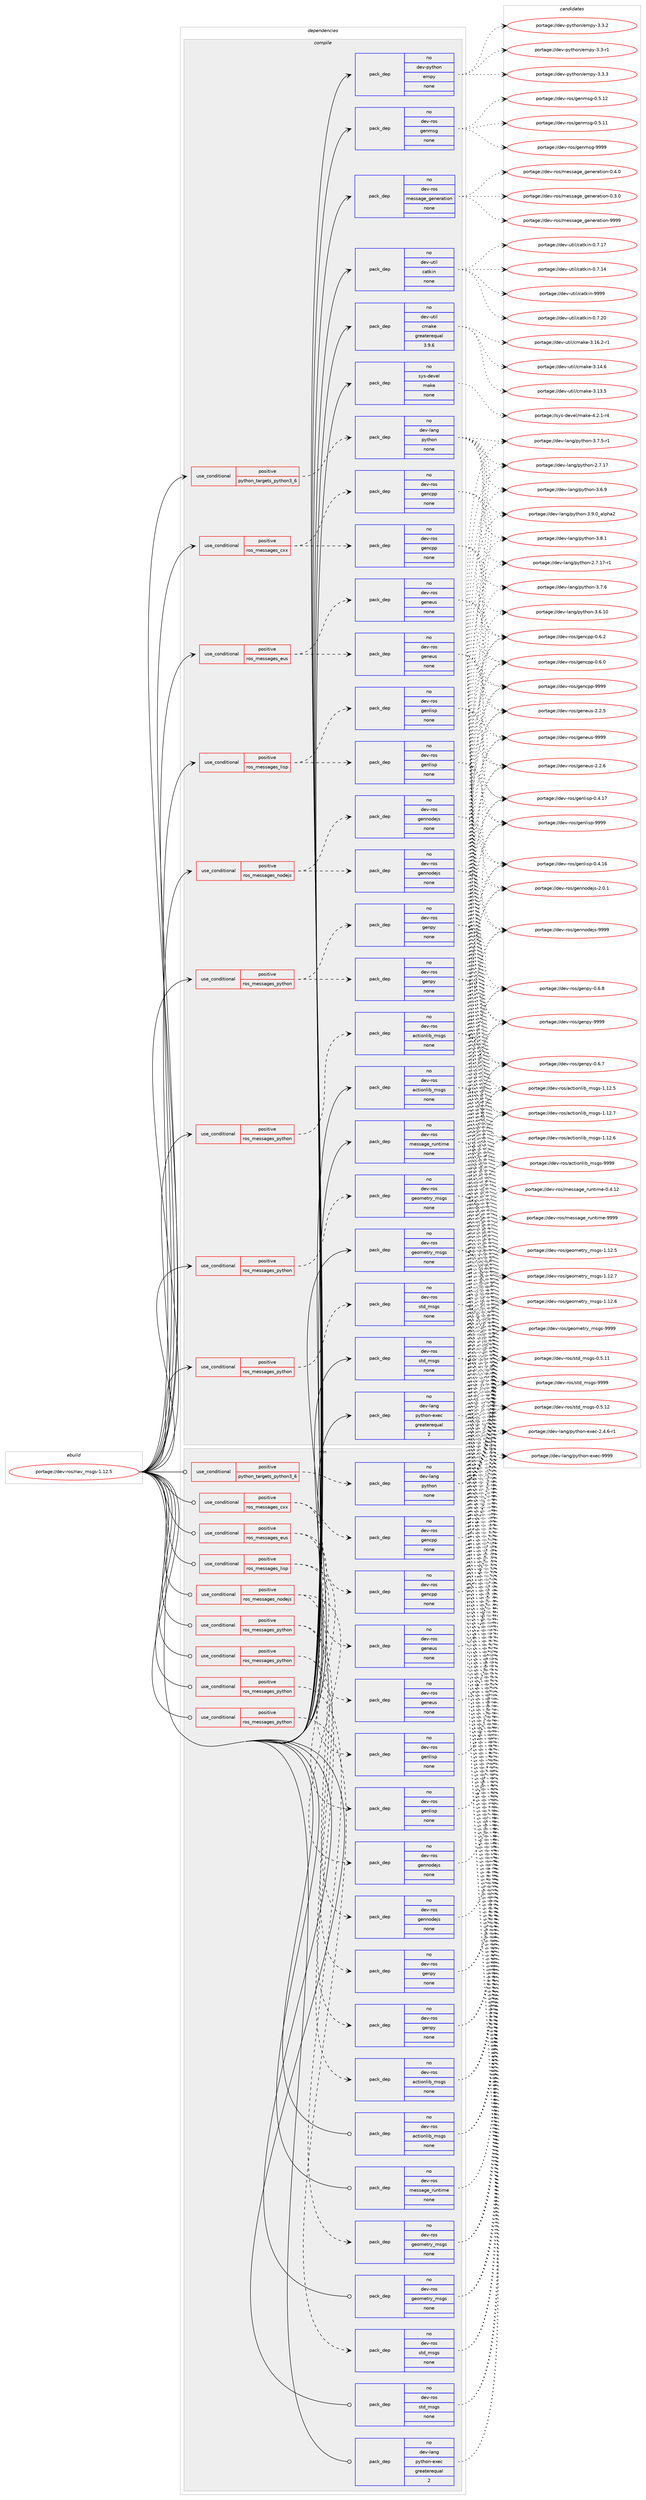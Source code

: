 digraph prolog {

# *************
# Graph options
# *************

newrank=true;
concentrate=true;
compound=true;
graph [rankdir=LR,fontname=Helvetica,fontsize=10,ranksep=1.5];#, ranksep=2.5, nodesep=0.2];
edge  [arrowhead=vee];
node  [fontname=Helvetica,fontsize=10];

# **********
# The ebuild
# **********

subgraph cluster_leftcol {
color=gray;
label=<<i>ebuild</i>>;
id [label="portage://dev-ros/nav_msgs-1.12.5", color=red, width=4, href="../dev-ros/nav_msgs-1.12.5.svg"];
}

# ****************
# The dependencies
# ****************

subgraph cluster_midcol {
color=gray;
label=<<i>dependencies</i>>;
subgraph cluster_compile {
fillcolor="#eeeeee";
style=filled;
label=<<i>compile</i>>;
subgraph cond99477 {
dependency396145 [label=<<TABLE BORDER="0" CELLBORDER="1" CELLSPACING="0" CELLPADDING="4"><TR><TD ROWSPAN="3" CELLPADDING="10">use_conditional</TD></TR><TR><TD>positive</TD></TR><TR><TD>python_targets_python3_6</TD></TR></TABLE>>, shape=none, color=red];
subgraph pack291815 {
dependency396146 [label=<<TABLE BORDER="0" CELLBORDER="1" CELLSPACING="0" CELLPADDING="4" WIDTH="220"><TR><TD ROWSPAN="6" CELLPADDING="30">pack_dep</TD></TR><TR><TD WIDTH="110">no</TD></TR><TR><TD>dev-lang</TD></TR><TR><TD>python</TD></TR><TR><TD>none</TD></TR><TR><TD></TD></TR></TABLE>>, shape=none, color=blue];
}
dependency396145:e -> dependency396146:w [weight=20,style="dashed",arrowhead="vee"];
}
id:e -> dependency396145:w [weight=20,style="solid",arrowhead="vee"];
subgraph cond99478 {
dependency396147 [label=<<TABLE BORDER="0" CELLBORDER="1" CELLSPACING="0" CELLPADDING="4"><TR><TD ROWSPAN="3" CELLPADDING="10">use_conditional</TD></TR><TR><TD>positive</TD></TR><TR><TD>ros_messages_cxx</TD></TR></TABLE>>, shape=none, color=red];
subgraph pack291816 {
dependency396148 [label=<<TABLE BORDER="0" CELLBORDER="1" CELLSPACING="0" CELLPADDING="4" WIDTH="220"><TR><TD ROWSPAN="6" CELLPADDING="30">pack_dep</TD></TR><TR><TD WIDTH="110">no</TD></TR><TR><TD>dev-ros</TD></TR><TR><TD>gencpp</TD></TR><TR><TD>none</TD></TR><TR><TD></TD></TR></TABLE>>, shape=none, color=blue];
}
dependency396147:e -> dependency396148:w [weight=20,style="dashed",arrowhead="vee"];
subgraph pack291817 {
dependency396149 [label=<<TABLE BORDER="0" CELLBORDER="1" CELLSPACING="0" CELLPADDING="4" WIDTH="220"><TR><TD ROWSPAN="6" CELLPADDING="30">pack_dep</TD></TR><TR><TD WIDTH="110">no</TD></TR><TR><TD>dev-ros</TD></TR><TR><TD>gencpp</TD></TR><TR><TD>none</TD></TR><TR><TD></TD></TR></TABLE>>, shape=none, color=blue];
}
dependency396147:e -> dependency396149:w [weight=20,style="dashed",arrowhead="vee"];
}
id:e -> dependency396147:w [weight=20,style="solid",arrowhead="vee"];
subgraph cond99479 {
dependency396150 [label=<<TABLE BORDER="0" CELLBORDER="1" CELLSPACING="0" CELLPADDING="4"><TR><TD ROWSPAN="3" CELLPADDING="10">use_conditional</TD></TR><TR><TD>positive</TD></TR><TR><TD>ros_messages_eus</TD></TR></TABLE>>, shape=none, color=red];
subgraph pack291818 {
dependency396151 [label=<<TABLE BORDER="0" CELLBORDER="1" CELLSPACING="0" CELLPADDING="4" WIDTH="220"><TR><TD ROWSPAN="6" CELLPADDING="30">pack_dep</TD></TR><TR><TD WIDTH="110">no</TD></TR><TR><TD>dev-ros</TD></TR><TR><TD>geneus</TD></TR><TR><TD>none</TD></TR><TR><TD></TD></TR></TABLE>>, shape=none, color=blue];
}
dependency396150:e -> dependency396151:w [weight=20,style="dashed",arrowhead="vee"];
subgraph pack291819 {
dependency396152 [label=<<TABLE BORDER="0" CELLBORDER="1" CELLSPACING="0" CELLPADDING="4" WIDTH="220"><TR><TD ROWSPAN="6" CELLPADDING="30">pack_dep</TD></TR><TR><TD WIDTH="110">no</TD></TR><TR><TD>dev-ros</TD></TR><TR><TD>geneus</TD></TR><TR><TD>none</TD></TR><TR><TD></TD></TR></TABLE>>, shape=none, color=blue];
}
dependency396150:e -> dependency396152:w [weight=20,style="dashed",arrowhead="vee"];
}
id:e -> dependency396150:w [weight=20,style="solid",arrowhead="vee"];
subgraph cond99480 {
dependency396153 [label=<<TABLE BORDER="0" CELLBORDER="1" CELLSPACING="0" CELLPADDING="4"><TR><TD ROWSPAN="3" CELLPADDING="10">use_conditional</TD></TR><TR><TD>positive</TD></TR><TR><TD>ros_messages_lisp</TD></TR></TABLE>>, shape=none, color=red];
subgraph pack291820 {
dependency396154 [label=<<TABLE BORDER="0" CELLBORDER="1" CELLSPACING="0" CELLPADDING="4" WIDTH="220"><TR><TD ROWSPAN="6" CELLPADDING="30">pack_dep</TD></TR><TR><TD WIDTH="110">no</TD></TR><TR><TD>dev-ros</TD></TR><TR><TD>genlisp</TD></TR><TR><TD>none</TD></TR><TR><TD></TD></TR></TABLE>>, shape=none, color=blue];
}
dependency396153:e -> dependency396154:w [weight=20,style="dashed",arrowhead="vee"];
subgraph pack291821 {
dependency396155 [label=<<TABLE BORDER="0" CELLBORDER="1" CELLSPACING="0" CELLPADDING="4" WIDTH="220"><TR><TD ROWSPAN="6" CELLPADDING="30">pack_dep</TD></TR><TR><TD WIDTH="110">no</TD></TR><TR><TD>dev-ros</TD></TR><TR><TD>genlisp</TD></TR><TR><TD>none</TD></TR><TR><TD></TD></TR></TABLE>>, shape=none, color=blue];
}
dependency396153:e -> dependency396155:w [weight=20,style="dashed",arrowhead="vee"];
}
id:e -> dependency396153:w [weight=20,style="solid",arrowhead="vee"];
subgraph cond99481 {
dependency396156 [label=<<TABLE BORDER="0" CELLBORDER="1" CELLSPACING="0" CELLPADDING="4"><TR><TD ROWSPAN="3" CELLPADDING="10">use_conditional</TD></TR><TR><TD>positive</TD></TR><TR><TD>ros_messages_nodejs</TD></TR></TABLE>>, shape=none, color=red];
subgraph pack291822 {
dependency396157 [label=<<TABLE BORDER="0" CELLBORDER="1" CELLSPACING="0" CELLPADDING="4" WIDTH="220"><TR><TD ROWSPAN="6" CELLPADDING="30">pack_dep</TD></TR><TR><TD WIDTH="110">no</TD></TR><TR><TD>dev-ros</TD></TR><TR><TD>gennodejs</TD></TR><TR><TD>none</TD></TR><TR><TD></TD></TR></TABLE>>, shape=none, color=blue];
}
dependency396156:e -> dependency396157:w [weight=20,style="dashed",arrowhead="vee"];
subgraph pack291823 {
dependency396158 [label=<<TABLE BORDER="0" CELLBORDER="1" CELLSPACING="0" CELLPADDING="4" WIDTH="220"><TR><TD ROWSPAN="6" CELLPADDING="30">pack_dep</TD></TR><TR><TD WIDTH="110">no</TD></TR><TR><TD>dev-ros</TD></TR><TR><TD>gennodejs</TD></TR><TR><TD>none</TD></TR><TR><TD></TD></TR></TABLE>>, shape=none, color=blue];
}
dependency396156:e -> dependency396158:w [weight=20,style="dashed",arrowhead="vee"];
}
id:e -> dependency396156:w [weight=20,style="solid",arrowhead="vee"];
subgraph cond99482 {
dependency396159 [label=<<TABLE BORDER="0" CELLBORDER="1" CELLSPACING="0" CELLPADDING="4"><TR><TD ROWSPAN="3" CELLPADDING="10">use_conditional</TD></TR><TR><TD>positive</TD></TR><TR><TD>ros_messages_python</TD></TR></TABLE>>, shape=none, color=red];
subgraph pack291824 {
dependency396160 [label=<<TABLE BORDER="0" CELLBORDER="1" CELLSPACING="0" CELLPADDING="4" WIDTH="220"><TR><TD ROWSPAN="6" CELLPADDING="30">pack_dep</TD></TR><TR><TD WIDTH="110">no</TD></TR><TR><TD>dev-ros</TD></TR><TR><TD>actionlib_msgs</TD></TR><TR><TD>none</TD></TR><TR><TD></TD></TR></TABLE>>, shape=none, color=blue];
}
dependency396159:e -> dependency396160:w [weight=20,style="dashed",arrowhead="vee"];
}
id:e -> dependency396159:w [weight=20,style="solid",arrowhead="vee"];
subgraph cond99483 {
dependency396161 [label=<<TABLE BORDER="0" CELLBORDER="1" CELLSPACING="0" CELLPADDING="4"><TR><TD ROWSPAN="3" CELLPADDING="10">use_conditional</TD></TR><TR><TD>positive</TD></TR><TR><TD>ros_messages_python</TD></TR></TABLE>>, shape=none, color=red];
subgraph pack291825 {
dependency396162 [label=<<TABLE BORDER="0" CELLBORDER="1" CELLSPACING="0" CELLPADDING="4" WIDTH="220"><TR><TD ROWSPAN="6" CELLPADDING="30">pack_dep</TD></TR><TR><TD WIDTH="110">no</TD></TR><TR><TD>dev-ros</TD></TR><TR><TD>genpy</TD></TR><TR><TD>none</TD></TR><TR><TD></TD></TR></TABLE>>, shape=none, color=blue];
}
dependency396161:e -> dependency396162:w [weight=20,style="dashed",arrowhead="vee"];
subgraph pack291826 {
dependency396163 [label=<<TABLE BORDER="0" CELLBORDER="1" CELLSPACING="0" CELLPADDING="4" WIDTH="220"><TR><TD ROWSPAN="6" CELLPADDING="30">pack_dep</TD></TR><TR><TD WIDTH="110">no</TD></TR><TR><TD>dev-ros</TD></TR><TR><TD>genpy</TD></TR><TR><TD>none</TD></TR><TR><TD></TD></TR></TABLE>>, shape=none, color=blue];
}
dependency396161:e -> dependency396163:w [weight=20,style="dashed",arrowhead="vee"];
}
id:e -> dependency396161:w [weight=20,style="solid",arrowhead="vee"];
subgraph cond99484 {
dependency396164 [label=<<TABLE BORDER="0" CELLBORDER="1" CELLSPACING="0" CELLPADDING="4"><TR><TD ROWSPAN="3" CELLPADDING="10">use_conditional</TD></TR><TR><TD>positive</TD></TR><TR><TD>ros_messages_python</TD></TR></TABLE>>, shape=none, color=red];
subgraph pack291827 {
dependency396165 [label=<<TABLE BORDER="0" CELLBORDER="1" CELLSPACING="0" CELLPADDING="4" WIDTH="220"><TR><TD ROWSPAN="6" CELLPADDING="30">pack_dep</TD></TR><TR><TD WIDTH="110">no</TD></TR><TR><TD>dev-ros</TD></TR><TR><TD>geometry_msgs</TD></TR><TR><TD>none</TD></TR><TR><TD></TD></TR></TABLE>>, shape=none, color=blue];
}
dependency396164:e -> dependency396165:w [weight=20,style="dashed",arrowhead="vee"];
}
id:e -> dependency396164:w [weight=20,style="solid",arrowhead="vee"];
subgraph cond99485 {
dependency396166 [label=<<TABLE BORDER="0" CELLBORDER="1" CELLSPACING="0" CELLPADDING="4"><TR><TD ROWSPAN="3" CELLPADDING="10">use_conditional</TD></TR><TR><TD>positive</TD></TR><TR><TD>ros_messages_python</TD></TR></TABLE>>, shape=none, color=red];
subgraph pack291828 {
dependency396167 [label=<<TABLE BORDER="0" CELLBORDER="1" CELLSPACING="0" CELLPADDING="4" WIDTH="220"><TR><TD ROWSPAN="6" CELLPADDING="30">pack_dep</TD></TR><TR><TD WIDTH="110">no</TD></TR><TR><TD>dev-ros</TD></TR><TR><TD>std_msgs</TD></TR><TR><TD>none</TD></TR><TR><TD></TD></TR></TABLE>>, shape=none, color=blue];
}
dependency396166:e -> dependency396167:w [weight=20,style="dashed",arrowhead="vee"];
}
id:e -> dependency396166:w [weight=20,style="solid",arrowhead="vee"];
subgraph pack291829 {
dependency396168 [label=<<TABLE BORDER="0" CELLBORDER="1" CELLSPACING="0" CELLPADDING="4" WIDTH="220"><TR><TD ROWSPAN="6" CELLPADDING="30">pack_dep</TD></TR><TR><TD WIDTH="110">no</TD></TR><TR><TD>dev-lang</TD></TR><TR><TD>python-exec</TD></TR><TR><TD>greaterequal</TD></TR><TR><TD>2</TD></TR></TABLE>>, shape=none, color=blue];
}
id:e -> dependency396168:w [weight=20,style="solid",arrowhead="vee"];
subgraph pack291830 {
dependency396169 [label=<<TABLE BORDER="0" CELLBORDER="1" CELLSPACING="0" CELLPADDING="4" WIDTH="220"><TR><TD ROWSPAN="6" CELLPADDING="30">pack_dep</TD></TR><TR><TD WIDTH="110">no</TD></TR><TR><TD>dev-python</TD></TR><TR><TD>empy</TD></TR><TR><TD>none</TD></TR><TR><TD></TD></TR></TABLE>>, shape=none, color=blue];
}
id:e -> dependency396169:w [weight=20,style="solid",arrowhead="vee"];
subgraph pack291831 {
dependency396170 [label=<<TABLE BORDER="0" CELLBORDER="1" CELLSPACING="0" CELLPADDING="4" WIDTH="220"><TR><TD ROWSPAN="6" CELLPADDING="30">pack_dep</TD></TR><TR><TD WIDTH="110">no</TD></TR><TR><TD>dev-ros</TD></TR><TR><TD>actionlib_msgs</TD></TR><TR><TD>none</TD></TR><TR><TD></TD></TR></TABLE>>, shape=none, color=blue];
}
id:e -> dependency396170:w [weight=20,style="solid",arrowhead="vee"];
subgraph pack291832 {
dependency396171 [label=<<TABLE BORDER="0" CELLBORDER="1" CELLSPACING="0" CELLPADDING="4" WIDTH="220"><TR><TD ROWSPAN="6" CELLPADDING="30">pack_dep</TD></TR><TR><TD WIDTH="110">no</TD></TR><TR><TD>dev-ros</TD></TR><TR><TD>genmsg</TD></TR><TR><TD>none</TD></TR><TR><TD></TD></TR></TABLE>>, shape=none, color=blue];
}
id:e -> dependency396171:w [weight=20,style="solid",arrowhead="vee"];
subgraph pack291833 {
dependency396172 [label=<<TABLE BORDER="0" CELLBORDER="1" CELLSPACING="0" CELLPADDING="4" WIDTH="220"><TR><TD ROWSPAN="6" CELLPADDING="30">pack_dep</TD></TR><TR><TD WIDTH="110">no</TD></TR><TR><TD>dev-ros</TD></TR><TR><TD>geometry_msgs</TD></TR><TR><TD>none</TD></TR><TR><TD></TD></TR></TABLE>>, shape=none, color=blue];
}
id:e -> dependency396172:w [weight=20,style="solid",arrowhead="vee"];
subgraph pack291834 {
dependency396173 [label=<<TABLE BORDER="0" CELLBORDER="1" CELLSPACING="0" CELLPADDING="4" WIDTH="220"><TR><TD ROWSPAN="6" CELLPADDING="30">pack_dep</TD></TR><TR><TD WIDTH="110">no</TD></TR><TR><TD>dev-ros</TD></TR><TR><TD>message_generation</TD></TR><TR><TD>none</TD></TR><TR><TD></TD></TR></TABLE>>, shape=none, color=blue];
}
id:e -> dependency396173:w [weight=20,style="solid",arrowhead="vee"];
subgraph pack291835 {
dependency396174 [label=<<TABLE BORDER="0" CELLBORDER="1" CELLSPACING="0" CELLPADDING="4" WIDTH="220"><TR><TD ROWSPAN="6" CELLPADDING="30">pack_dep</TD></TR><TR><TD WIDTH="110">no</TD></TR><TR><TD>dev-ros</TD></TR><TR><TD>message_runtime</TD></TR><TR><TD>none</TD></TR><TR><TD></TD></TR></TABLE>>, shape=none, color=blue];
}
id:e -> dependency396174:w [weight=20,style="solid",arrowhead="vee"];
subgraph pack291836 {
dependency396175 [label=<<TABLE BORDER="0" CELLBORDER="1" CELLSPACING="0" CELLPADDING="4" WIDTH="220"><TR><TD ROWSPAN="6" CELLPADDING="30">pack_dep</TD></TR><TR><TD WIDTH="110">no</TD></TR><TR><TD>dev-ros</TD></TR><TR><TD>std_msgs</TD></TR><TR><TD>none</TD></TR><TR><TD></TD></TR></TABLE>>, shape=none, color=blue];
}
id:e -> dependency396175:w [weight=20,style="solid",arrowhead="vee"];
subgraph pack291837 {
dependency396176 [label=<<TABLE BORDER="0" CELLBORDER="1" CELLSPACING="0" CELLPADDING="4" WIDTH="220"><TR><TD ROWSPAN="6" CELLPADDING="30">pack_dep</TD></TR><TR><TD WIDTH="110">no</TD></TR><TR><TD>dev-util</TD></TR><TR><TD>catkin</TD></TR><TR><TD>none</TD></TR><TR><TD></TD></TR></TABLE>>, shape=none, color=blue];
}
id:e -> dependency396176:w [weight=20,style="solid",arrowhead="vee"];
subgraph pack291838 {
dependency396177 [label=<<TABLE BORDER="0" CELLBORDER="1" CELLSPACING="0" CELLPADDING="4" WIDTH="220"><TR><TD ROWSPAN="6" CELLPADDING="30">pack_dep</TD></TR><TR><TD WIDTH="110">no</TD></TR><TR><TD>dev-util</TD></TR><TR><TD>cmake</TD></TR><TR><TD>greaterequal</TD></TR><TR><TD>3.9.6</TD></TR></TABLE>>, shape=none, color=blue];
}
id:e -> dependency396177:w [weight=20,style="solid",arrowhead="vee"];
subgraph pack291839 {
dependency396178 [label=<<TABLE BORDER="0" CELLBORDER="1" CELLSPACING="0" CELLPADDING="4" WIDTH="220"><TR><TD ROWSPAN="6" CELLPADDING="30">pack_dep</TD></TR><TR><TD WIDTH="110">no</TD></TR><TR><TD>sys-devel</TD></TR><TR><TD>make</TD></TR><TR><TD>none</TD></TR><TR><TD></TD></TR></TABLE>>, shape=none, color=blue];
}
id:e -> dependency396178:w [weight=20,style="solid",arrowhead="vee"];
}
subgraph cluster_compileandrun {
fillcolor="#eeeeee";
style=filled;
label=<<i>compile and run</i>>;
}
subgraph cluster_run {
fillcolor="#eeeeee";
style=filled;
label=<<i>run</i>>;
subgraph cond99486 {
dependency396179 [label=<<TABLE BORDER="0" CELLBORDER="1" CELLSPACING="0" CELLPADDING="4"><TR><TD ROWSPAN="3" CELLPADDING="10">use_conditional</TD></TR><TR><TD>positive</TD></TR><TR><TD>python_targets_python3_6</TD></TR></TABLE>>, shape=none, color=red];
subgraph pack291840 {
dependency396180 [label=<<TABLE BORDER="0" CELLBORDER="1" CELLSPACING="0" CELLPADDING="4" WIDTH="220"><TR><TD ROWSPAN="6" CELLPADDING="30">pack_dep</TD></TR><TR><TD WIDTH="110">no</TD></TR><TR><TD>dev-lang</TD></TR><TR><TD>python</TD></TR><TR><TD>none</TD></TR><TR><TD></TD></TR></TABLE>>, shape=none, color=blue];
}
dependency396179:e -> dependency396180:w [weight=20,style="dashed",arrowhead="vee"];
}
id:e -> dependency396179:w [weight=20,style="solid",arrowhead="odot"];
subgraph cond99487 {
dependency396181 [label=<<TABLE BORDER="0" CELLBORDER="1" CELLSPACING="0" CELLPADDING="4"><TR><TD ROWSPAN="3" CELLPADDING="10">use_conditional</TD></TR><TR><TD>positive</TD></TR><TR><TD>ros_messages_cxx</TD></TR></TABLE>>, shape=none, color=red];
subgraph pack291841 {
dependency396182 [label=<<TABLE BORDER="0" CELLBORDER="1" CELLSPACING="0" CELLPADDING="4" WIDTH="220"><TR><TD ROWSPAN="6" CELLPADDING="30">pack_dep</TD></TR><TR><TD WIDTH="110">no</TD></TR><TR><TD>dev-ros</TD></TR><TR><TD>gencpp</TD></TR><TR><TD>none</TD></TR><TR><TD></TD></TR></TABLE>>, shape=none, color=blue];
}
dependency396181:e -> dependency396182:w [weight=20,style="dashed",arrowhead="vee"];
subgraph pack291842 {
dependency396183 [label=<<TABLE BORDER="0" CELLBORDER="1" CELLSPACING="0" CELLPADDING="4" WIDTH="220"><TR><TD ROWSPAN="6" CELLPADDING="30">pack_dep</TD></TR><TR><TD WIDTH="110">no</TD></TR><TR><TD>dev-ros</TD></TR><TR><TD>gencpp</TD></TR><TR><TD>none</TD></TR><TR><TD></TD></TR></TABLE>>, shape=none, color=blue];
}
dependency396181:e -> dependency396183:w [weight=20,style="dashed",arrowhead="vee"];
}
id:e -> dependency396181:w [weight=20,style="solid",arrowhead="odot"];
subgraph cond99488 {
dependency396184 [label=<<TABLE BORDER="0" CELLBORDER="1" CELLSPACING="0" CELLPADDING="4"><TR><TD ROWSPAN="3" CELLPADDING="10">use_conditional</TD></TR><TR><TD>positive</TD></TR><TR><TD>ros_messages_eus</TD></TR></TABLE>>, shape=none, color=red];
subgraph pack291843 {
dependency396185 [label=<<TABLE BORDER="0" CELLBORDER="1" CELLSPACING="0" CELLPADDING="4" WIDTH="220"><TR><TD ROWSPAN="6" CELLPADDING="30">pack_dep</TD></TR><TR><TD WIDTH="110">no</TD></TR><TR><TD>dev-ros</TD></TR><TR><TD>geneus</TD></TR><TR><TD>none</TD></TR><TR><TD></TD></TR></TABLE>>, shape=none, color=blue];
}
dependency396184:e -> dependency396185:w [weight=20,style="dashed",arrowhead="vee"];
subgraph pack291844 {
dependency396186 [label=<<TABLE BORDER="0" CELLBORDER="1" CELLSPACING="0" CELLPADDING="4" WIDTH="220"><TR><TD ROWSPAN="6" CELLPADDING="30">pack_dep</TD></TR><TR><TD WIDTH="110">no</TD></TR><TR><TD>dev-ros</TD></TR><TR><TD>geneus</TD></TR><TR><TD>none</TD></TR><TR><TD></TD></TR></TABLE>>, shape=none, color=blue];
}
dependency396184:e -> dependency396186:w [weight=20,style="dashed",arrowhead="vee"];
}
id:e -> dependency396184:w [weight=20,style="solid",arrowhead="odot"];
subgraph cond99489 {
dependency396187 [label=<<TABLE BORDER="0" CELLBORDER="1" CELLSPACING="0" CELLPADDING="4"><TR><TD ROWSPAN="3" CELLPADDING="10">use_conditional</TD></TR><TR><TD>positive</TD></TR><TR><TD>ros_messages_lisp</TD></TR></TABLE>>, shape=none, color=red];
subgraph pack291845 {
dependency396188 [label=<<TABLE BORDER="0" CELLBORDER="1" CELLSPACING="0" CELLPADDING="4" WIDTH="220"><TR><TD ROWSPAN="6" CELLPADDING="30">pack_dep</TD></TR><TR><TD WIDTH="110">no</TD></TR><TR><TD>dev-ros</TD></TR><TR><TD>genlisp</TD></TR><TR><TD>none</TD></TR><TR><TD></TD></TR></TABLE>>, shape=none, color=blue];
}
dependency396187:e -> dependency396188:w [weight=20,style="dashed",arrowhead="vee"];
subgraph pack291846 {
dependency396189 [label=<<TABLE BORDER="0" CELLBORDER="1" CELLSPACING="0" CELLPADDING="4" WIDTH="220"><TR><TD ROWSPAN="6" CELLPADDING="30">pack_dep</TD></TR><TR><TD WIDTH="110">no</TD></TR><TR><TD>dev-ros</TD></TR><TR><TD>genlisp</TD></TR><TR><TD>none</TD></TR><TR><TD></TD></TR></TABLE>>, shape=none, color=blue];
}
dependency396187:e -> dependency396189:w [weight=20,style="dashed",arrowhead="vee"];
}
id:e -> dependency396187:w [weight=20,style="solid",arrowhead="odot"];
subgraph cond99490 {
dependency396190 [label=<<TABLE BORDER="0" CELLBORDER="1" CELLSPACING="0" CELLPADDING="4"><TR><TD ROWSPAN="3" CELLPADDING="10">use_conditional</TD></TR><TR><TD>positive</TD></TR><TR><TD>ros_messages_nodejs</TD></TR></TABLE>>, shape=none, color=red];
subgraph pack291847 {
dependency396191 [label=<<TABLE BORDER="0" CELLBORDER="1" CELLSPACING="0" CELLPADDING="4" WIDTH="220"><TR><TD ROWSPAN="6" CELLPADDING="30">pack_dep</TD></TR><TR><TD WIDTH="110">no</TD></TR><TR><TD>dev-ros</TD></TR><TR><TD>gennodejs</TD></TR><TR><TD>none</TD></TR><TR><TD></TD></TR></TABLE>>, shape=none, color=blue];
}
dependency396190:e -> dependency396191:w [weight=20,style="dashed",arrowhead="vee"];
subgraph pack291848 {
dependency396192 [label=<<TABLE BORDER="0" CELLBORDER="1" CELLSPACING="0" CELLPADDING="4" WIDTH="220"><TR><TD ROWSPAN="6" CELLPADDING="30">pack_dep</TD></TR><TR><TD WIDTH="110">no</TD></TR><TR><TD>dev-ros</TD></TR><TR><TD>gennodejs</TD></TR><TR><TD>none</TD></TR><TR><TD></TD></TR></TABLE>>, shape=none, color=blue];
}
dependency396190:e -> dependency396192:w [weight=20,style="dashed",arrowhead="vee"];
}
id:e -> dependency396190:w [weight=20,style="solid",arrowhead="odot"];
subgraph cond99491 {
dependency396193 [label=<<TABLE BORDER="0" CELLBORDER="1" CELLSPACING="0" CELLPADDING="4"><TR><TD ROWSPAN="3" CELLPADDING="10">use_conditional</TD></TR><TR><TD>positive</TD></TR><TR><TD>ros_messages_python</TD></TR></TABLE>>, shape=none, color=red];
subgraph pack291849 {
dependency396194 [label=<<TABLE BORDER="0" CELLBORDER="1" CELLSPACING="0" CELLPADDING="4" WIDTH="220"><TR><TD ROWSPAN="6" CELLPADDING="30">pack_dep</TD></TR><TR><TD WIDTH="110">no</TD></TR><TR><TD>dev-ros</TD></TR><TR><TD>actionlib_msgs</TD></TR><TR><TD>none</TD></TR><TR><TD></TD></TR></TABLE>>, shape=none, color=blue];
}
dependency396193:e -> dependency396194:w [weight=20,style="dashed",arrowhead="vee"];
}
id:e -> dependency396193:w [weight=20,style="solid",arrowhead="odot"];
subgraph cond99492 {
dependency396195 [label=<<TABLE BORDER="0" CELLBORDER="1" CELLSPACING="0" CELLPADDING="4"><TR><TD ROWSPAN="3" CELLPADDING="10">use_conditional</TD></TR><TR><TD>positive</TD></TR><TR><TD>ros_messages_python</TD></TR></TABLE>>, shape=none, color=red];
subgraph pack291850 {
dependency396196 [label=<<TABLE BORDER="0" CELLBORDER="1" CELLSPACING="0" CELLPADDING="4" WIDTH="220"><TR><TD ROWSPAN="6" CELLPADDING="30">pack_dep</TD></TR><TR><TD WIDTH="110">no</TD></TR><TR><TD>dev-ros</TD></TR><TR><TD>genpy</TD></TR><TR><TD>none</TD></TR><TR><TD></TD></TR></TABLE>>, shape=none, color=blue];
}
dependency396195:e -> dependency396196:w [weight=20,style="dashed",arrowhead="vee"];
subgraph pack291851 {
dependency396197 [label=<<TABLE BORDER="0" CELLBORDER="1" CELLSPACING="0" CELLPADDING="4" WIDTH="220"><TR><TD ROWSPAN="6" CELLPADDING="30">pack_dep</TD></TR><TR><TD WIDTH="110">no</TD></TR><TR><TD>dev-ros</TD></TR><TR><TD>genpy</TD></TR><TR><TD>none</TD></TR><TR><TD></TD></TR></TABLE>>, shape=none, color=blue];
}
dependency396195:e -> dependency396197:w [weight=20,style="dashed",arrowhead="vee"];
}
id:e -> dependency396195:w [weight=20,style="solid",arrowhead="odot"];
subgraph cond99493 {
dependency396198 [label=<<TABLE BORDER="0" CELLBORDER="1" CELLSPACING="0" CELLPADDING="4"><TR><TD ROWSPAN="3" CELLPADDING="10">use_conditional</TD></TR><TR><TD>positive</TD></TR><TR><TD>ros_messages_python</TD></TR></TABLE>>, shape=none, color=red];
subgraph pack291852 {
dependency396199 [label=<<TABLE BORDER="0" CELLBORDER="1" CELLSPACING="0" CELLPADDING="4" WIDTH="220"><TR><TD ROWSPAN="6" CELLPADDING="30">pack_dep</TD></TR><TR><TD WIDTH="110">no</TD></TR><TR><TD>dev-ros</TD></TR><TR><TD>geometry_msgs</TD></TR><TR><TD>none</TD></TR><TR><TD></TD></TR></TABLE>>, shape=none, color=blue];
}
dependency396198:e -> dependency396199:w [weight=20,style="dashed",arrowhead="vee"];
}
id:e -> dependency396198:w [weight=20,style="solid",arrowhead="odot"];
subgraph cond99494 {
dependency396200 [label=<<TABLE BORDER="0" CELLBORDER="1" CELLSPACING="0" CELLPADDING="4"><TR><TD ROWSPAN="3" CELLPADDING="10">use_conditional</TD></TR><TR><TD>positive</TD></TR><TR><TD>ros_messages_python</TD></TR></TABLE>>, shape=none, color=red];
subgraph pack291853 {
dependency396201 [label=<<TABLE BORDER="0" CELLBORDER="1" CELLSPACING="0" CELLPADDING="4" WIDTH="220"><TR><TD ROWSPAN="6" CELLPADDING="30">pack_dep</TD></TR><TR><TD WIDTH="110">no</TD></TR><TR><TD>dev-ros</TD></TR><TR><TD>std_msgs</TD></TR><TR><TD>none</TD></TR><TR><TD></TD></TR></TABLE>>, shape=none, color=blue];
}
dependency396200:e -> dependency396201:w [weight=20,style="dashed",arrowhead="vee"];
}
id:e -> dependency396200:w [weight=20,style="solid",arrowhead="odot"];
subgraph pack291854 {
dependency396202 [label=<<TABLE BORDER="0" CELLBORDER="1" CELLSPACING="0" CELLPADDING="4" WIDTH="220"><TR><TD ROWSPAN="6" CELLPADDING="30">pack_dep</TD></TR><TR><TD WIDTH="110">no</TD></TR><TR><TD>dev-lang</TD></TR><TR><TD>python-exec</TD></TR><TR><TD>greaterequal</TD></TR><TR><TD>2</TD></TR></TABLE>>, shape=none, color=blue];
}
id:e -> dependency396202:w [weight=20,style="solid",arrowhead="odot"];
subgraph pack291855 {
dependency396203 [label=<<TABLE BORDER="0" CELLBORDER="1" CELLSPACING="0" CELLPADDING="4" WIDTH="220"><TR><TD ROWSPAN="6" CELLPADDING="30">pack_dep</TD></TR><TR><TD WIDTH="110">no</TD></TR><TR><TD>dev-ros</TD></TR><TR><TD>actionlib_msgs</TD></TR><TR><TD>none</TD></TR><TR><TD></TD></TR></TABLE>>, shape=none, color=blue];
}
id:e -> dependency396203:w [weight=20,style="solid",arrowhead="odot"];
subgraph pack291856 {
dependency396204 [label=<<TABLE BORDER="0" CELLBORDER="1" CELLSPACING="0" CELLPADDING="4" WIDTH="220"><TR><TD ROWSPAN="6" CELLPADDING="30">pack_dep</TD></TR><TR><TD WIDTH="110">no</TD></TR><TR><TD>dev-ros</TD></TR><TR><TD>geometry_msgs</TD></TR><TR><TD>none</TD></TR><TR><TD></TD></TR></TABLE>>, shape=none, color=blue];
}
id:e -> dependency396204:w [weight=20,style="solid",arrowhead="odot"];
subgraph pack291857 {
dependency396205 [label=<<TABLE BORDER="0" CELLBORDER="1" CELLSPACING="0" CELLPADDING="4" WIDTH="220"><TR><TD ROWSPAN="6" CELLPADDING="30">pack_dep</TD></TR><TR><TD WIDTH="110">no</TD></TR><TR><TD>dev-ros</TD></TR><TR><TD>message_runtime</TD></TR><TR><TD>none</TD></TR><TR><TD></TD></TR></TABLE>>, shape=none, color=blue];
}
id:e -> dependency396205:w [weight=20,style="solid",arrowhead="odot"];
subgraph pack291858 {
dependency396206 [label=<<TABLE BORDER="0" CELLBORDER="1" CELLSPACING="0" CELLPADDING="4" WIDTH="220"><TR><TD ROWSPAN="6" CELLPADDING="30">pack_dep</TD></TR><TR><TD WIDTH="110">no</TD></TR><TR><TD>dev-ros</TD></TR><TR><TD>std_msgs</TD></TR><TR><TD>none</TD></TR><TR><TD></TD></TR></TABLE>>, shape=none, color=blue];
}
id:e -> dependency396206:w [weight=20,style="solid",arrowhead="odot"];
}
}

# **************
# The candidates
# **************

subgraph cluster_choices {
rank=same;
color=gray;
label=<<i>candidates</i>>;

subgraph choice291815 {
color=black;
nodesep=1;
choice10010111845108971101034711212111610411111045514657464895971081121049750 [label="portage://dev-lang/python-3.9.0_alpha2", color=red, width=4,href="../dev-lang/python-3.9.0_alpha2.svg"];
choice100101118451089711010347112121116104111110455146564649 [label="portage://dev-lang/python-3.8.1", color=red, width=4,href="../dev-lang/python-3.8.1.svg"];
choice100101118451089711010347112121116104111110455146554654 [label="portage://dev-lang/python-3.7.6", color=red, width=4,href="../dev-lang/python-3.7.6.svg"];
choice1001011184510897110103471121211161041111104551465546534511449 [label="portage://dev-lang/python-3.7.5-r1", color=red, width=4,href="../dev-lang/python-3.7.5-r1.svg"];
choice100101118451089711010347112121116104111110455146544657 [label="portage://dev-lang/python-3.6.9", color=red, width=4,href="../dev-lang/python-3.6.9.svg"];
choice10010111845108971101034711212111610411111045514654464948 [label="portage://dev-lang/python-3.6.10", color=red, width=4,href="../dev-lang/python-3.6.10.svg"];
choice100101118451089711010347112121116104111110455046554649554511449 [label="portage://dev-lang/python-2.7.17-r1", color=red, width=4,href="../dev-lang/python-2.7.17-r1.svg"];
choice10010111845108971101034711212111610411111045504655464955 [label="portage://dev-lang/python-2.7.17", color=red, width=4,href="../dev-lang/python-2.7.17.svg"];
dependency396146:e -> choice10010111845108971101034711212111610411111045514657464895971081121049750:w [style=dotted,weight="100"];
dependency396146:e -> choice100101118451089711010347112121116104111110455146564649:w [style=dotted,weight="100"];
dependency396146:e -> choice100101118451089711010347112121116104111110455146554654:w [style=dotted,weight="100"];
dependency396146:e -> choice1001011184510897110103471121211161041111104551465546534511449:w [style=dotted,weight="100"];
dependency396146:e -> choice100101118451089711010347112121116104111110455146544657:w [style=dotted,weight="100"];
dependency396146:e -> choice10010111845108971101034711212111610411111045514654464948:w [style=dotted,weight="100"];
dependency396146:e -> choice100101118451089711010347112121116104111110455046554649554511449:w [style=dotted,weight="100"];
dependency396146:e -> choice10010111845108971101034711212111610411111045504655464955:w [style=dotted,weight="100"];
}
subgraph choice291816 {
color=black;
nodesep=1;
choice1001011184511411111547103101110991121124557575757 [label="portage://dev-ros/gencpp-9999", color=red, width=4,href="../dev-ros/gencpp-9999.svg"];
choice100101118451141111154710310111099112112454846544650 [label="portage://dev-ros/gencpp-0.6.2", color=red, width=4,href="../dev-ros/gencpp-0.6.2.svg"];
choice100101118451141111154710310111099112112454846544648 [label="portage://dev-ros/gencpp-0.6.0", color=red, width=4,href="../dev-ros/gencpp-0.6.0.svg"];
dependency396148:e -> choice1001011184511411111547103101110991121124557575757:w [style=dotted,weight="100"];
dependency396148:e -> choice100101118451141111154710310111099112112454846544650:w [style=dotted,weight="100"];
dependency396148:e -> choice100101118451141111154710310111099112112454846544648:w [style=dotted,weight="100"];
}
subgraph choice291817 {
color=black;
nodesep=1;
choice1001011184511411111547103101110991121124557575757 [label="portage://dev-ros/gencpp-9999", color=red, width=4,href="../dev-ros/gencpp-9999.svg"];
choice100101118451141111154710310111099112112454846544650 [label="portage://dev-ros/gencpp-0.6.2", color=red, width=4,href="../dev-ros/gencpp-0.6.2.svg"];
choice100101118451141111154710310111099112112454846544648 [label="portage://dev-ros/gencpp-0.6.0", color=red, width=4,href="../dev-ros/gencpp-0.6.0.svg"];
dependency396149:e -> choice1001011184511411111547103101110991121124557575757:w [style=dotted,weight="100"];
dependency396149:e -> choice100101118451141111154710310111099112112454846544650:w [style=dotted,weight="100"];
dependency396149:e -> choice100101118451141111154710310111099112112454846544648:w [style=dotted,weight="100"];
}
subgraph choice291818 {
color=black;
nodesep=1;
choice10010111845114111115471031011101011171154557575757 [label="portage://dev-ros/geneus-9999", color=red, width=4,href="../dev-ros/geneus-9999.svg"];
choice1001011184511411111547103101110101117115455046504654 [label="portage://dev-ros/geneus-2.2.6", color=red, width=4,href="../dev-ros/geneus-2.2.6.svg"];
choice1001011184511411111547103101110101117115455046504653 [label="portage://dev-ros/geneus-2.2.5", color=red, width=4,href="../dev-ros/geneus-2.2.5.svg"];
dependency396151:e -> choice10010111845114111115471031011101011171154557575757:w [style=dotted,weight="100"];
dependency396151:e -> choice1001011184511411111547103101110101117115455046504654:w [style=dotted,weight="100"];
dependency396151:e -> choice1001011184511411111547103101110101117115455046504653:w [style=dotted,weight="100"];
}
subgraph choice291819 {
color=black;
nodesep=1;
choice10010111845114111115471031011101011171154557575757 [label="portage://dev-ros/geneus-9999", color=red, width=4,href="../dev-ros/geneus-9999.svg"];
choice1001011184511411111547103101110101117115455046504654 [label="portage://dev-ros/geneus-2.2.6", color=red, width=4,href="../dev-ros/geneus-2.2.6.svg"];
choice1001011184511411111547103101110101117115455046504653 [label="portage://dev-ros/geneus-2.2.5", color=red, width=4,href="../dev-ros/geneus-2.2.5.svg"];
dependency396152:e -> choice10010111845114111115471031011101011171154557575757:w [style=dotted,weight="100"];
dependency396152:e -> choice1001011184511411111547103101110101117115455046504654:w [style=dotted,weight="100"];
dependency396152:e -> choice1001011184511411111547103101110101117115455046504653:w [style=dotted,weight="100"];
}
subgraph choice291820 {
color=black;
nodesep=1;
choice10010111845114111115471031011101081051151124557575757 [label="portage://dev-ros/genlisp-9999", color=red, width=4,href="../dev-ros/genlisp-9999.svg"];
choice100101118451141111154710310111010810511511245484652464955 [label="portage://dev-ros/genlisp-0.4.17", color=red, width=4,href="../dev-ros/genlisp-0.4.17.svg"];
choice100101118451141111154710310111010810511511245484652464954 [label="portage://dev-ros/genlisp-0.4.16", color=red, width=4,href="../dev-ros/genlisp-0.4.16.svg"];
dependency396154:e -> choice10010111845114111115471031011101081051151124557575757:w [style=dotted,weight="100"];
dependency396154:e -> choice100101118451141111154710310111010810511511245484652464955:w [style=dotted,weight="100"];
dependency396154:e -> choice100101118451141111154710310111010810511511245484652464954:w [style=dotted,weight="100"];
}
subgraph choice291821 {
color=black;
nodesep=1;
choice10010111845114111115471031011101081051151124557575757 [label="portage://dev-ros/genlisp-9999", color=red, width=4,href="../dev-ros/genlisp-9999.svg"];
choice100101118451141111154710310111010810511511245484652464955 [label="portage://dev-ros/genlisp-0.4.17", color=red, width=4,href="../dev-ros/genlisp-0.4.17.svg"];
choice100101118451141111154710310111010810511511245484652464954 [label="portage://dev-ros/genlisp-0.4.16", color=red, width=4,href="../dev-ros/genlisp-0.4.16.svg"];
dependency396155:e -> choice10010111845114111115471031011101081051151124557575757:w [style=dotted,weight="100"];
dependency396155:e -> choice100101118451141111154710310111010810511511245484652464955:w [style=dotted,weight="100"];
dependency396155:e -> choice100101118451141111154710310111010810511511245484652464954:w [style=dotted,weight="100"];
}
subgraph choice291822 {
color=black;
nodesep=1;
choice10010111845114111115471031011101101111001011061154557575757 [label="portage://dev-ros/gennodejs-9999", color=red, width=4,href="../dev-ros/gennodejs-9999.svg"];
choice1001011184511411111547103101110110111100101106115455046484649 [label="portage://dev-ros/gennodejs-2.0.1", color=red, width=4,href="../dev-ros/gennodejs-2.0.1.svg"];
dependency396157:e -> choice10010111845114111115471031011101101111001011061154557575757:w [style=dotted,weight="100"];
dependency396157:e -> choice1001011184511411111547103101110110111100101106115455046484649:w [style=dotted,weight="100"];
}
subgraph choice291823 {
color=black;
nodesep=1;
choice10010111845114111115471031011101101111001011061154557575757 [label="portage://dev-ros/gennodejs-9999", color=red, width=4,href="../dev-ros/gennodejs-9999.svg"];
choice1001011184511411111547103101110110111100101106115455046484649 [label="portage://dev-ros/gennodejs-2.0.1", color=red, width=4,href="../dev-ros/gennodejs-2.0.1.svg"];
dependency396158:e -> choice10010111845114111115471031011101101111001011061154557575757:w [style=dotted,weight="100"];
dependency396158:e -> choice1001011184511411111547103101110110111100101106115455046484649:w [style=dotted,weight="100"];
}
subgraph choice291824 {
color=black;
nodesep=1;
choice1001011184511411111547979911610511111010810598951091151031154557575757 [label="portage://dev-ros/actionlib_msgs-9999", color=red, width=4,href="../dev-ros/actionlib_msgs-9999.svg"];
choice10010111845114111115479799116105111110108105989510911510311545494649504655 [label="portage://dev-ros/actionlib_msgs-1.12.7", color=red, width=4,href="../dev-ros/actionlib_msgs-1.12.7.svg"];
choice10010111845114111115479799116105111110108105989510911510311545494649504654 [label="portage://dev-ros/actionlib_msgs-1.12.6", color=red, width=4,href="../dev-ros/actionlib_msgs-1.12.6.svg"];
choice10010111845114111115479799116105111110108105989510911510311545494649504653 [label="portage://dev-ros/actionlib_msgs-1.12.5", color=red, width=4,href="../dev-ros/actionlib_msgs-1.12.5.svg"];
dependency396160:e -> choice1001011184511411111547979911610511111010810598951091151031154557575757:w [style=dotted,weight="100"];
dependency396160:e -> choice10010111845114111115479799116105111110108105989510911510311545494649504655:w [style=dotted,weight="100"];
dependency396160:e -> choice10010111845114111115479799116105111110108105989510911510311545494649504654:w [style=dotted,weight="100"];
dependency396160:e -> choice10010111845114111115479799116105111110108105989510911510311545494649504653:w [style=dotted,weight="100"];
}
subgraph choice291825 {
color=black;
nodesep=1;
choice10010111845114111115471031011101121214557575757 [label="portage://dev-ros/genpy-9999", color=red, width=4,href="../dev-ros/genpy-9999.svg"];
choice1001011184511411111547103101110112121454846544656 [label="portage://dev-ros/genpy-0.6.8", color=red, width=4,href="../dev-ros/genpy-0.6.8.svg"];
choice1001011184511411111547103101110112121454846544655 [label="portage://dev-ros/genpy-0.6.7", color=red, width=4,href="../dev-ros/genpy-0.6.7.svg"];
dependency396162:e -> choice10010111845114111115471031011101121214557575757:w [style=dotted,weight="100"];
dependency396162:e -> choice1001011184511411111547103101110112121454846544656:w [style=dotted,weight="100"];
dependency396162:e -> choice1001011184511411111547103101110112121454846544655:w [style=dotted,weight="100"];
}
subgraph choice291826 {
color=black;
nodesep=1;
choice10010111845114111115471031011101121214557575757 [label="portage://dev-ros/genpy-9999", color=red, width=4,href="../dev-ros/genpy-9999.svg"];
choice1001011184511411111547103101110112121454846544656 [label="portage://dev-ros/genpy-0.6.8", color=red, width=4,href="../dev-ros/genpy-0.6.8.svg"];
choice1001011184511411111547103101110112121454846544655 [label="portage://dev-ros/genpy-0.6.7", color=red, width=4,href="../dev-ros/genpy-0.6.7.svg"];
dependency396163:e -> choice10010111845114111115471031011101121214557575757:w [style=dotted,weight="100"];
dependency396163:e -> choice1001011184511411111547103101110112121454846544656:w [style=dotted,weight="100"];
dependency396163:e -> choice1001011184511411111547103101110112121454846544655:w [style=dotted,weight="100"];
}
subgraph choice291827 {
color=black;
nodesep=1;
choice1001011184511411111547103101111109101116114121951091151031154557575757 [label="portage://dev-ros/geometry_msgs-9999", color=red, width=4,href="../dev-ros/geometry_msgs-9999.svg"];
choice10010111845114111115471031011111091011161141219510911510311545494649504655 [label="portage://dev-ros/geometry_msgs-1.12.7", color=red, width=4,href="../dev-ros/geometry_msgs-1.12.7.svg"];
choice10010111845114111115471031011111091011161141219510911510311545494649504654 [label="portage://dev-ros/geometry_msgs-1.12.6", color=red, width=4,href="../dev-ros/geometry_msgs-1.12.6.svg"];
choice10010111845114111115471031011111091011161141219510911510311545494649504653 [label="portage://dev-ros/geometry_msgs-1.12.5", color=red, width=4,href="../dev-ros/geometry_msgs-1.12.5.svg"];
dependency396165:e -> choice1001011184511411111547103101111109101116114121951091151031154557575757:w [style=dotted,weight="100"];
dependency396165:e -> choice10010111845114111115471031011111091011161141219510911510311545494649504655:w [style=dotted,weight="100"];
dependency396165:e -> choice10010111845114111115471031011111091011161141219510911510311545494649504654:w [style=dotted,weight="100"];
dependency396165:e -> choice10010111845114111115471031011111091011161141219510911510311545494649504653:w [style=dotted,weight="100"];
}
subgraph choice291828 {
color=black;
nodesep=1;
choice1001011184511411111547115116100951091151031154557575757 [label="portage://dev-ros/std_msgs-9999", color=red, width=4,href="../dev-ros/std_msgs-9999.svg"];
choice10010111845114111115471151161009510911510311545484653464950 [label="portage://dev-ros/std_msgs-0.5.12", color=red, width=4,href="../dev-ros/std_msgs-0.5.12.svg"];
choice10010111845114111115471151161009510911510311545484653464949 [label="portage://dev-ros/std_msgs-0.5.11", color=red, width=4,href="../dev-ros/std_msgs-0.5.11.svg"];
dependency396167:e -> choice1001011184511411111547115116100951091151031154557575757:w [style=dotted,weight="100"];
dependency396167:e -> choice10010111845114111115471151161009510911510311545484653464950:w [style=dotted,weight="100"];
dependency396167:e -> choice10010111845114111115471151161009510911510311545484653464949:w [style=dotted,weight="100"];
}
subgraph choice291829 {
color=black;
nodesep=1;
choice10010111845108971101034711212111610411111045101120101994557575757 [label="portage://dev-lang/python-exec-9999", color=red, width=4,href="../dev-lang/python-exec-9999.svg"];
choice10010111845108971101034711212111610411111045101120101994550465246544511449 [label="portage://dev-lang/python-exec-2.4.6-r1", color=red, width=4,href="../dev-lang/python-exec-2.4.6-r1.svg"];
dependency396168:e -> choice10010111845108971101034711212111610411111045101120101994557575757:w [style=dotted,weight="100"];
dependency396168:e -> choice10010111845108971101034711212111610411111045101120101994550465246544511449:w [style=dotted,weight="100"];
}
subgraph choice291830 {
color=black;
nodesep=1;
choice1001011184511212111610411111047101109112121455146514651 [label="portage://dev-python/empy-3.3.3", color=red, width=4,href="../dev-python/empy-3.3.3.svg"];
choice1001011184511212111610411111047101109112121455146514650 [label="portage://dev-python/empy-3.3.2", color=red, width=4,href="../dev-python/empy-3.3.2.svg"];
choice1001011184511212111610411111047101109112121455146514511449 [label="portage://dev-python/empy-3.3-r1", color=red, width=4,href="../dev-python/empy-3.3-r1.svg"];
dependency396169:e -> choice1001011184511212111610411111047101109112121455146514651:w [style=dotted,weight="100"];
dependency396169:e -> choice1001011184511212111610411111047101109112121455146514650:w [style=dotted,weight="100"];
dependency396169:e -> choice1001011184511212111610411111047101109112121455146514511449:w [style=dotted,weight="100"];
}
subgraph choice291831 {
color=black;
nodesep=1;
choice1001011184511411111547979911610511111010810598951091151031154557575757 [label="portage://dev-ros/actionlib_msgs-9999", color=red, width=4,href="../dev-ros/actionlib_msgs-9999.svg"];
choice10010111845114111115479799116105111110108105989510911510311545494649504655 [label="portage://dev-ros/actionlib_msgs-1.12.7", color=red, width=4,href="../dev-ros/actionlib_msgs-1.12.7.svg"];
choice10010111845114111115479799116105111110108105989510911510311545494649504654 [label="portage://dev-ros/actionlib_msgs-1.12.6", color=red, width=4,href="../dev-ros/actionlib_msgs-1.12.6.svg"];
choice10010111845114111115479799116105111110108105989510911510311545494649504653 [label="portage://dev-ros/actionlib_msgs-1.12.5", color=red, width=4,href="../dev-ros/actionlib_msgs-1.12.5.svg"];
dependency396170:e -> choice1001011184511411111547979911610511111010810598951091151031154557575757:w [style=dotted,weight="100"];
dependency396170:e -> choice10010111845114111115479799116105111110108105989510911510311545494649504655:w [style=dotted,weight="100"];
dependency396170:e -> choice10010111845114111115479799116105111110108105989510911510311545494649504654:w [style=dotted,weight="100"];
dependency396170:e -> choice10010111845114111115479799116105111110108105989510911510311545494649504653:w [style=dotted,weight="100"];
}
subgraph choice291832 {
color=black;
nodesep=1;
choice10010111845114111115471031011101091151034557575757 [label="portage://dev-ros/genmsg-9999", color=red, width=4,href="../dev-ros/genmsg-9999.svg"];
choice100101118451141111154710310111010911510345484653464950 [label="portage://dev-ros/genmsg-0.5.12", color=red, width=4,href="../dev-ros/genmsg-0.5.12.svg"];
choice100101118451141111154710310111010911510345484653464949 [label="portage://dev-ros/genmsg-0.5.11", color=red, width=4,href="../dev-ros/genmsg-0.5.11.svg"];
dependency396171:e -> choice10010111845114111115471031011101091151034557575757:w [style=dotted,weight="100"];
dependency396171:e -> choice100101118451141111154710310111010911510345484653464950:w [style=dotted,weight="100"];
dependency396171:e -> choice100101118451141111154710310111010911510345484653464949:w [style=dotted,weight="100"];
}
subgraph choice291833 {
color=black;
nodesep=1;
choice1001011184511411111547103101111109101116114121951091151031154557575757 [label="portage://dev-ros/geometry_msgs-9999", color=red, width=4,href="../dev-ros/geometry_msgs-9999.svg"];
choice10010111845114111115471031011111091011161141219510911510311545494649504655 [label="portage://dev-ros/geometry_msgs-1.12.7", color=red, width=4,href="../dev-ros/geometry_msgs-1.12.7.svg"];
choice10010111845114111115471031011111091011161141219510911510311545494649504654 [label="portage://dev-ros/geometry_msgs-1.12.6", color=red, width=4,href="../dev-ros/geometry_msgs-1.12.6.svg"];
choice10010111845114111115471031011111091011161141219510911510311545494649504653 [label="portage://dev-ros/geometry_msgs-1.12.5", color=red, width=4,href="../dev-ros/geometry_msgs-1.12.5.svg"];
dependency396172:e -> choice1001011184511411111547103101111109101116114121951091151031154557575757:w [style=dotted,weight="100"];
dependency396172:e -> choice10010111845114111115471031011111091011161141219510911510311545494649504655:w [style=dotted,weight="100"];
dependency396172:e -> choice10010111845114111115471031011111091011161141219510911510311545494649504654:w [style=dotted,weight="100"];
dependency396172:e -> choice10010111845114111115471031011111091011161141219510911510311545494649504653:w [style=dotted,weight="100"];
}
subgraph choice291834 {
color=black;
nodesep=1;
choice10010111845114111115471091011151159710310195103101110101114971161051111104557575757 [label="portage://dev-ros/message_generation-9999", color=red, width=4,href="../dev-ros/message_generation-9999.svg"];
choice1001011184511411111547109101115115971031019510310111010111497116105111110454846524648 [label="portage://dev-ros/message_generation-0.4.0", color=red, width=4,href="../dev-ros/message_generation-0.4.0.svg"];
choice1001011184511411111547109101115115971031019510310111010111497116105111110454846514648 [label="portage://dev-ros/message_generation-0.3.0", color=red, width=4,href="../dev-ros/message_generation-0.3.0.svg"];
dependency396173:e -> choice10010111845114111115471091011151159710310195103101110101114971161051111104557575757:w [style=dotted,weight="100"];
dependency396173:e -> choice1001011184511411111547109101115115971031019510310111010111497116105111110454846524648:w [style=dotted,weight="100"];
dependency396173:e -> choice1001011184511411111547109101115115971031019510310111010111497116105111110454846514648:w [style=dotted,weight="100"];
}
subgraph choice291835 {
color=black;
nodesep=1;
choice100101118451141111154710910111511597103101951141171101161051091014557575757 [label="portage://dev-ros/message_runtime-9999", color=red, width=4,href="../dev-ros/message_runtime-9999.svg"];
choice1001011184511411111547109101115115971031019511411711011610510910145484652464950 [label="portage://dev-ros/message_runtime-0.4.12", color=red, width=4,href="../dev-ros/message_runtime-0.4.12.svg"];
dependency396174:e -> choice100101118451141111154710910111511597103101951141171101161051091014557575757:w [style=dotted,weight="100"];
dependency396174:e -> choice1001011184511411111547109101115115971031019511411711011610510910145484652464950:w [style=dotted,weight="100"];
}
subgraph choice291836 {
color=black;
nodesep=1;
choice1001011184511411111547115116100951091151031154557575757 [label="portage://dev-ros/std_msgs-9999", color=red, width=4,href="../dev-ros/std_msgs-9999.svg"];
choice10010111845114111115471151161009510911510311545484653464950 [label="portage://dev-ros/std_msgs-0.5.12", color=red, width=4,href="../dev-ros/std_msgs-0.5.12.svg"];
choice10010111845114111115471151161009510911510311545484653464949 [label="portage://dev-ros/std_msgs-0.5.11", color=red, width=4,href="../dev-ros/std_msgs-0.5.11.svg"];
dependency396175:e -> choice1001011184511411111547115116100951091151031154557575757:w [style=dotted,weight="100"];
dependency396175:e -> choice10010111845114111115471151161009510911510311545484653464950:w [style=dotted,weight="100"];
dependency396175:e -> choice10010111845114111115471151161009510911510311545484653464949:w [style=dotted,weight="100"];
}
subgraph choice291837 {
color=black;
nodesep=1;
choice100101118451171161051084799971161071051104557575757 [label="portage://dev-util/catkin-9999", color=red, width=4,href="../dev-util/catkin-9999.svg"];
choice1001011184511711610510847999711610710511045484655465048 [label="portage://dev-util/catkin-0.7.20", color=red, width=4,href="../dev-util/catkin-0.7.20.svg"];
choice1001011184511711610510847999711610710511045484655464955 [label="portage://dev-util/catkin-0.7.17", color=red, width=4,href="../dev-util/catkin-0.7.17.svg"];
choice1001011184511711610510847999711610710511045484655464952 [label="portage://dev-util/catkin-0.7.14", color=red, width=4,href="../dev-util/catkin-0.7.14.svg"];
dependency396176:e -> choice100101118451171161051084799971161071051104557575757:w [style=dotted,weight="100"];
dependency396176:e -> choice1001011184511711610510847999711610710511045484655465048:w [style=dotted,weight="100"];
dependency396176:e -> choice1001011184511711610510847999711610710511045484655464955:w [style=dotted,weight="100"];
dependency396176:e -> choice1001011184511711610510847999711610710511045484655464952:w [style=dotted,weight="100"];
}
subgraph choice291838 {
color=black;
nodesep=1;
choice10010111845117116105108479910997107101455146495446504511449 [label="portage://dev-util/cmake-3.16.2-r1", color=red, width=4,href="../dev-util/cmake-3.16.2-r1.svg"];
choice1001011184511711610510847991099710710145514649524654 [label="portage://dev-util/cmake-3.14.6", color=red, width=4,href="../dev-util/cmake-3.14.6.svg"];
choice1001011184511711610510847991099710710145514649514653 [label="portage://dev-util/cmake-3.13.5", color=red, width=4,href="../dev-util/cmake-3.13.5.svg"];
dependency396177:e -> choice10010111845117116105108479910997107101455146495446504511449:w [style=dotted,weight="100"];
dependency396177:e -> choice1001011184511711610510847991099710710145514649524654:w [style=dotted,weight="100"];
dependency396177:e -> choice1001011184511711610510847991099710710145514649514653:w [style=dotted,weight="100"];
}
subgraph choice291839 {
color=black;
nodesep=1;
choice1151211154510010111810110847109971071014552465046494511452 [label="portage://sys-devel/make-4.2.1-r4", color=red, width=4,href="../sys-devel/make-4.2.1-r4.svg"];
dependency396178:e -> choice1151211154510010111810110847109971071014552465046494511452:w [style=dotted,weight="100"];
}
subgraph choice291840 {
color=black;
nodesep=1;
choice10010111845108971101034711212111610411111045514657464895971081121049750 [label="portage://dev-lang/python-3.9.0_alpha2", color=red, width=4,href="../dev-lang/python-3.9.0_alpha2.svg"];
choice100101118451089711010347112121116104111110455146564649 [label="portage://dev-lang/python-3.8.1", color=red, width=4,href="../dev-lang/python-3.8.1.svg"];
choice100101118451089711010347112121116104111110455146554654 [label="portage://dev-lang/python-3.7.6", color=red, width=4,href="../dev-lang/python-3.7.6.svg"];
choice1001011184510897110103471121211161041111104551465546534511449 [label="portage://dev-lang/python-3.7.5-r1", color=red, width=4,href="../dev-lang/python-3.7.5-r1.svg"];
choice100101118451089711010347112121116104111110455146544657 [label="portage://dev-lang/python-3.6.9", color=red, width=4,href="../dev-lang/python-3.6.9.svg"];
choice10010111845108971101034711212111610411111045514654464948 [label="portage://dev-lang/python-3.6.10", color=red, width=4,href="../dev-lang/python-3.6.10.svg"];
choice100101118451089711010347112121116104111110455046554649554511449 [label="portage://dev-lang/python-2.7.17-r1", color=red, width=4,href="../dev-lang/python-2.7.17-r1.svg"];
choice10010111845108971101034711212111610411111045504655464955 [label="portage://dev-lang/python-2.7.17", color=red, width=4,href="../dev-lang/python-2.7.17.svg"];
dependency396180:e -> choice10010111845108971101034711212111610411111045514657464895971081121049750:w [style=dotted,weight="100"];
dependency396180:e -> choice100101118451089711010347112121116104111110455146564649:w [style=dotted,weight="100"];
dependency396180:e -> choice100101118451089711010347112121116104111110455146554654:w [style=dotted,weight="100"];
dependency396180:e -> choice1001011184510897110103471121211161041111104551465546534511449:w [style=dotted,weight="100"];
dependency396180:e -> choice100101118451089711010347112121116104111110455146544657:w [style=dotted,weight="100"];
dependency396180:e -> choice10010111845108971101034711212111610411111045514654464948:w [style=dotted,weight="100"];
dependency396180:e -> choice100101118451089711010347112121116104111110455046554649554511449:w [style=dotted,weight="100"];
dependency396180:e -> choice10010111845108971101034711212111610411111045504655464955:w [style=dotted,weight="100"];
}
subgraph choice291841 {
color=black;
nodesep=1;
choice1001011184511411111547103101110991121124557575757 [label="portage://dev-ros/gencpp-9999", color=red, width=4,href="../dev-ros/gencpp-9999.svg"];
choice100101118451141111154710310111099112112454846544650 [label="portage://dev-ros/gencpp-0.6.2", color=red, width=4,href="../dev-ros/gencpp-0.6.2.svg"];
choice100101118451141111154710310111099112112454846544648 [label="portage://dev-ros/gencpp-0.6.0", color=red, width=4,href="../dev-ros/gencpp-0.6.0.svg"];
dependency396182:e -> choice1001011184511411111547103101110991121124557575757:w [style=dotted,weight="100"];
dependency396182:e -> choice100101118451141111154710310111099112112454846544650:w [style=dotted,weight="100"];
dependency396182:e -> choice100101118451141111154710310111099112112454846544648:w [style=dotted,weight="100"];
}
subgraph choice291842 {
color=black;
nodesep=1;
choice1001011184511411111547103101110991121124557575757 [label="portage://dev-ros/gencpp-9999", color=red, width=4,href="../dev-ros/gencpp-9999.svg"];
choice100101118451141111154710310111099112112454846544650 [label="portage://dev-ros/gencpp-0.6.2", color=red, width=4,href="../dev-ros/gencpp-0.6.2.svg"];
choice100101118451141111154710310111099112112454846544648 [label="portage://dev-ros/gencpp-0.6.0", color=red, width=4,href="../dev-ros/gencpp-0.6.0.svg"];
dependency396183:e -> choice1001011184511411111547103101110991121124557575757:w [style=dotted,weight="100"];
dependency396183:e -> choice100101118451141111154710310111099112112454846544650:w [style=dotted,weight="100"];
dependency396183:e -> choice100101118451141111154710310111099112112454846544648:w [style=dotted,weight="100"];
}
subgraph choice291843 {
color=black;
nodesep=1;
choice10010111845114111115471031011101011171154557575757 [label="portage://dev-ros/geneus-9999", color=red, width=4,href="../dev-ros/geneus-9999.svg"];
choice1001011184511411111547103101110101117115455046504654 [label="portage://dev-ros/geneus-2.2.6", color=red, width=4,href="../dev-ros/geneus-2.2.6.svg"];
choice1001011184511411111547103101110101117115455046504653 [label="portage://dev-ros/geneus-2.2.5", color=red, width=4,href="../dev-ros/geneus-2.2.5.svg"];
dependency396185:e -> choice10010111845114111115471031011101011171154557575757:w [style=dotted,weight="100"];
dependency396185:e -> choice1001011184511411111547103101110101117115455046504654:w [style=dotted,weight="100"];
dependency396185:e -> choice1001011184511411111547103101110101117115455046504653:w [style=dotted,weight="100"];
}
subgraph choice291844 {
color=black;
nodesep=1;
choice10010111845114111115471031011101011171154557575757 [label="portage://dev-ros/geneus-9999", color=red, width=4,href="../dev-ros/geneus-9999.svg"];
choice1001011184511411111547103101110101117115455046504654 [label="portage://dev-ros/geneus-2.2.6", color=red, width=4,href="../dev-ros/geneus-2.2.6.svg"];
choice1001011184511411111547103101110101117115455046504653 [label="portage://dev-ros/geneus-2.2.5", color=red, width=4,href="../dev-ros/geneus-2.2.5.svg"];
dependency396186:e -> choice10010111845114111115471031011101011171154557575757:w [style=dotted,weight="100"];
dependency396186:e -> choice1001011184511411111547103101110101117115455046504654:w [style=dotted,weight="100"];
dependency396186:e -> choice1001011184511411111547103101110101117115455046504653:w [style=dotted,weight="100"];
}
subgraph choice291845 {
color=black;
nodesep=1;
choice10010111845114111115471031011101081051151124557575757 [label="portage://dev-ros/genlisp-9999", color=red, width=4,href="../dev-ros/genlisp-9999.svg"];
choice100101118451141111154710310111010810511511245484652464955 [label="portage://dev-ros/genlisp-0.4.17", color=red, width=4,href="../dev-ros/genlisp-0.4.17.svg"];
choice100101118451141111154710310111010810511511245484652464954 [label="portage://dev-ros/genlisp-0.4.16", color=red, width=4,href="../dev-ros/genlisp-0.4.16.svg"];
dependency396188:e -> choice10010111845114111115471031011101081051151124557575757:w [style=dotted,weight="100"];
dependency396188:e -> choice100101118451141111154710310111010810511511245484652464955:w [style=dotted,weight="100"];
dependency396188:e -> choice100101118451141111154710310111010810511511245484652464954:w [style=dotted,weight="100"];
}
subgraph choice291846 {
color=black;
nodesep=1;
choice10010111845114111115471031011101081051151124557575757 [label="portage://dev-ros/genlisp-9999", color=red, width=4,href="../dev-ros/genlisp-9999.svg"];
choice100101118451141111154710310111010810511511245484652464955 [label="portage://dev-ros/genlisp-0.4.17", color=red, width=4,href="../dev-ros/genlisp-0.4.17.svg"];
choice100101118451141111154710310111010810511511245484652464954 [label="portage://dev-ros/genlisp-0.4.16", color=red, width=4,href="../dev-ros/genlisp-0.4.16.svg"];
dependency396189:e -> choice10010111845114111115471031011101081051151124557575757:w [style=dotted,weight="100"];
dependency396189:e -> choice100101118451141111154710310111010810511511245484652464955:w [style=dotted,weight="100"];
dependency396189:e -> choice100101118451141111154710310111010810511511245484652464954:w [style=dotted,weight="100"];
}
subgraph choice291847 {
color=black;
nodesep=1;
choice10010111845114111115471031011101101111001011061154557575757 [label="portage://dev-ros/gennodejs-9999", color=red, width=4,href="../dev-ros/gennodejs-9999.svg"];
choice1001011184511411111547103101110110111100101106115455046484649 [label="portage://dev-ros/gennodejs-2.0.1", color=red, width=4,href="../dev-ros/gennodejs-2.0.1.svg"];
dependency396191:e -> choice10010111845114111115471031011101101111001011061154557575757:w [style=dotted,weight="100"];
dependency396191:e -> choice1001011184511411111547103101110110111100101106115455046484649:w [style=dotted,weight="100"];
}
subgraph choice291848 {
color=black;
nodesep=1;
choice10010111845114111115471031011101101111001011061154557575757 [label="portage://dev-ros/gennodejs-9999", color=red, width=4,href="../dev-ros/gennodejs-9999.svg"];
choice1001011184511411111547103101110110111100101106115455046484649 [label="portage://dev-ros/gennodejs-2.0.1", color=red, width=4,href="../dev-ros/gennodejs-2.0.1.svg"];
dependency396192:e -> choice10010111845114111115471031011101101111001011061154557575757:w [style=dotted,weight="100"];
dependency396192:e -> choice1001011184511411111547103101110110111100101106115455046484649:w [style=dotted,weight="100"];
}
subgraph choice291849 {
color=black;
nodesep=1;
choice1001011184511411111547979911610511111010810598951091151031154557575757 [label="portage://dev-ros/actionlib_msgs-9999", color=red, width=4,href="../dev-ros/actionlib_msgs-9999.svg"];
choice10010111845114111115479799116105111110108105989510911510311545494649504655 [label="portage://dev-ros/actionlib_msgs-1.12.7", color=red, width=4,href="../dev-ros/actionlib_msgs-1.12.7.svg"];
choice10010111845114111115479799116105111110108105989510911510311545494649504654 [label="portage://dev-ros/actionlib_msgs-1.12.6", color=red, width=4,href="../dev-ros/actionlib_msgs-1.12.6.svg"];
choice10010111845114111115479799116105111110108105989510911510311545494649504653 [label="portage://dev-ros/actionlib_msgs-1.12.5", color=red, width=4,href="../dev-ros/actionlib_msgs-1.12.5.svg"];
dependency396194:e -> choice1001011184511411111547979911610511111010810598951091151031154557575757:w [style=dotted,weight="100"];
dependency396194:e -> choice10010111845114111115479799116105111110108105989510911510311545494649504655:w [style=dotted,weight="100"];
dependency396194:e -> choice10010111845114111115479799116105111110108105989510911510311545494649504654:w [style=dotted,weight="100"];
dependency396194:e -> choice10010111845114111115479799116105111110108105989510911510311545494649504653:w [style=dotted,weight="100"];
}
subgraph choice291850 {
color=black;
nodesep=1;
choice10010111845114111115471031011101121214557575757 [label="portage://dev-ros/genpy-9999", color=red, width=4,href="../dev-ros/genpy-9999.svg"];
choice1001011184511411111547103101110112121454846544656 [label="portage://dev-ros/genpy-0.6.8", color=red, width=4,href="../dev-ros/genpy-0.6.8.svg"];
choice1001011184511411111547103101110112121454846544655 [label="portage://dev-ros/genpy-0.6.7", color=red, width=4,href="../dev-ros/genpy-0.6.7.svg"];
dependency396196:e -> choice10010111845114111115471031011101121214557575757:w [style=dotted,weight="100"];
dependency396196:e -> choice1001011184511411111547103101110112121454846544656:w [style=dotted,weight="100"];
dependency396196:e -> choice1001011184511411111547103101110112121454846544655:w [style=dotted,weight="100"];
}
subgraph choice291851 {
color=black;
nodesep=1;
choice10010111845114111115471031011101121214557575757 [label="portage://dev-ros/genpy-9999", color=red, width=4,href="../dev-ros/genpy-9999.svg"];
choice1001011184511411111547103101110112121454846544656 [label="portage://dev-ros/genpy-0.6.8", color=red, width=4,href="../dev-ros/genpy-0.6.8.svg"];
choice1001011184511411111547103101110112121454846544655 [label="portage://dev-ros/genpy-0.6.7", color=red, width=4,href="../dev-ros/genpy-0.6.7.svg"];
dependency396197:e -> choice10010111845114111115471031011101121214557575757:w [style=dotted,weight="100"];
dependency396197:e -> choice1001011184511411111547103101110112121454846544656:w [style=dotted,weight="100"];
dependency396197:e -> choice1001011184511411111547103101110112121454846544655:w [style=dotted,weight="100"];
}
subgraph choice291852 {
color=black;
nodesep=1;
choice1001011184511411111547103101111109101116114121951091151031154557575757 [label="portage://dev-ros/geometry_msgs-9999", color=red, width=4,href="../dev-ros/geometry_msgs-9999.svg"];
choice10010111845114111115471031011111091011161141219510911510311545494649504655 [label="portage://dev-ros/geometry_msgs-1.12.7", color=red, width=4,href="../dev-ros/geometry_msgs-1.12.7.svg"];
choice10010111845114111115471031011111091011161141219510911510311545494649504654 [label="portage://dev-ros/geometry_msgs-1.12.6", color=red, width=4,href="../dev-ros/geometry_msgs-1.12.6.svg"];
choice10010111845114111115471031011111091011161141219510911510311545494649504653 [label="portage://dev-ros/geometry_msgs-1.12.5", color=red, width=4,href="../dev-ros/geometry_msgs-1.12.5.svg"];
dependency396199:e -> choice1001011184511411111547103101111109101116114121951091151031154557575757:w [style=dotted,weight="100"];
dependency396199:e -> choice10010111845114111115471031011111091011161141219510911510311545494649504655:w [style=dotted,weight="100"];
dependency396199:e -> choice10010111845114111115471031011111091011161141219510911510311545494649504654:w [style=dotted,weight="100"];
dependency396199:e -> choice10010111845114111115471031011111091011161141219510911510311545494649504653:w [style=dotted,weight="100"];
}
subgraph choice291853 {
color=black;
nodesep=1;
choice1001011184511411111547115116100951091151031154557575757 [label="portage://dev-ros/std_msgs-9999", color=red, width=4,href="../dev-ros/std_msgs-9999.svg"];
choice10010111845114111115471151161009510911510311545484653464950 [label="portage://dev-ros/std_msgs-0.5.12", color=red, width=4,href="../dev-ros/std_msgs-0.5.12.svg"];
choice10010111845114111115471151161009510911510311545484653464949 [label="portage://dev-ros/std_msgs-0.5.11", color=red, width=4,href="../dev-ros/std_msgs-0.5.11.svg"];
dependency396201:e -> choice1001011184511411111547115116100951091151031154557575757:w [style=dotted,weight="100"];
dependency396201:e -> choice10010111845114111115471151161009510911510311545484653464950:w [style=dotted,weight="100"];
dependency396201:e -> choice10010111845114111115471151161009510911510311545484653464949:w [style=dotted,weight="100"];
}
subgraph choice291854 {
color=black;
nodesep=1;
choice10010111845108971101034711212111610411111045101120101994557575757 [label="portage://dev-lang/python-exec-9999", color=red, width=4,href="../dev-lang/python-exec-9999.svg"];
choice10010111845108971101034711212111610411111045101120101994550465246544511449 [label="portage://dev-lang/python-exec-2.4.6-r1", color=red, width=4,href="../dev-lang/python-exec-2.4.6-r1.svg"];
dependency396202:e -> choice10010111845108971101034711212111610411111045101120101994557575757:w [style=dotted,weight="100"];
dependency396202:e -> choice10010111845108971101034711212111610411111045101120101994550465246544511449:w [style=dotted,weight="100"];
}
subgraph choice291855 {
color=black;
nodesep=1;
choice1001011184511411111547979911610511111010810598951091151031154557575757 [label="portage://dev-ros/actionlib_msgs-9999", color=red, width=4,href="../dev-ros/actionlib_msgs-9999.svg"];
choice10010111845114111115479799116105111110108105989510911510311545494649504655 [label="portage://dev-ros/actionlib_msgs-1.12.7", color=red, width=4,href="../dev-ros/actionlib_msgs-1.12.7.svg"];
choice10010111845114111115479799116105111110108105989510911510311545494649504654 [label="portage://dev-ros/actionlib_msgs-1.12.6", color=red, width=4,href="../dev-ros/actionlib_msgs-1.12.6.svg"];
choice10010111845114111115479799116105111110108105989510911510311545494649504653 [label="portage://dev-ros/actionlib_msgs-1.12.5", color=red, width=4,href="../dev-ros/actionlib_msgs-1.12.5.svg"];
dependency396203:e -> choice1001011184511411111547979911610511111010810598951091151031154557575757:w [style=dotted,weight="100"];
dependency396203:e -> choice10010111845114111115479799116105111110108105989510911510311545494649504655:w [style=dotted,weight="100"];
dependency396203:e -> choice10010111845114111115479799116105111110108105989510911510311545494649504654:w [style=dotted,weight="100"];
dependency396203:e -> choice10010111845114111115479799116105111110108105989510911510311545494649504653:w [style=dotted,weight="100"];
}
subgraph choice291856 {
color=black;
nodesep=1;
choice1001011184511411111547103101111109101116114121951091151031154557575757 [label="portage://dev-ros/geometry_msgs-9999", color=red, width=4,href="../dev-ros/geometry_msgs-9999.svg"];
choice10010111845114111115471031011111091011161141219510911510311545494649504655 [label="portage://dev-ros/geometry_msgs-1.12.7", color=red, width=4,href="../dev-ros/geometry_msgs-1.12.7.svg"];
choice10010111845114111115471031011111091011161141219510911510311545494649504654 [label="portage://dev-ros/geometry_msgs-1.12.6", color=red, width=4,href="../dev-ros/geometry_msgs-1.12.6.svg"];
choice10010111845114111115471031011111091011161141219510911510311545494649504653 [label="portage://dev-ros/geometry_msgs-1.12.5", color=red, width=4,href="../dev-ros/geometry_msgs-1.12.5.svg"];
dependency396204:e -> choice1001011184511411111547103101111109101116114121951091151031154557575757:w [style=dotted,weight="100"];
dependency396204:e -> choice10010111845114111115471031011111091011161141219510911510311545494649504655:w [style=dotted,weight="100"];
dependency396204:e -> choice10010111845114111115471031011111091011161141219510911510311545494649504654:w [style=dotted,weight="100"];
dependency396204:e -> choice10010111845114111115471031011111091011161141219510911510311545494649504653:w [style=dotted,weight="100"];
}
subgraph choice291857 {
color=black;
nodesep=1;
choice100101118451141111154710910111511597103101951141171101161051091014557575757 [label="portage://dev-ros/message_runtime-9999", color=red, width=4,href="../dev-ros/message_runtime-9999.svg"];
choice1001011184511411111547109101115115971031019511411711011610510910145484652464950 [label="portage://dev-ros/message_runtime-0.4.12", color=red, width=4,href="../dev-ros/message_runtime-0.4.12.svg"];
dependency396205:e -> choice100101118451141111154710910111511597103101951141171101161051091014557575757:w [style=dotted,weight="100"];
dependency396205:e -> choice1001011184511411111547109101115115971031019511411711011610510910145484652464950:w [style=dotted,weight="100"];
}
subgraph choice291858 {
color=black;
nodesep=1;
choice1001011184511411111547115116100951091151031154557575757 [label="portage://dev-ros/std_msgs-9999", color=red, width=4,href="../dev-ros/std_msgs-9999.svg"];
choice10010111845114111115471151161009510911510311545484653464950 [label="portage://dev-ros/std_msgs-0.5.12", color=red, width=4,href="../dev-ros/std_msgs-0.5.12.svg"];
choice10010111845114111115471151161009510911510311545484653464949 [label="portage://dev-ros/std_msgs-0.5.11", color=red, width=4,href="../dev-ros/std_msgs-0.5.11.svg"];
dependency396206:e -> choice1001011184511411111547115116100951091151031154557575757:w [style=dotted,weight="100"];
dependency396206:e -> choice10010111845114111115471151161009510911510311545484653464950:w [style=dotted,weight="100"];
dependency396206:e -> choice10010111845114111115471151161009510911510311545484653464949:w [style=dotted,weight="100"];
}
}

}
